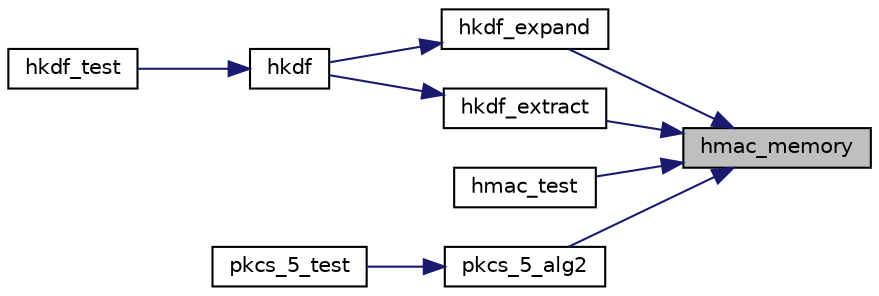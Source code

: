 digraph "hmac_memory"
{
 // LATEX_PDF_SIZE
  edge [fontname="Helvetica",fontsize="10",labelfontname="Helvetica",labelfontsize="10"];
  node [fontname="Helvetica",fontsize="10",shape=record];
  rankdir="RL";
  Node12 [label="hmac_memory",height=0.2,width=0.4,color="black", fillcolor="grey75", style="filled", fontcolor="black",tooltip="HMAC a block of memory to produce the authentication tag."];
  Node12 -> Node13 [dir="back",color="midnightblue",fontsize="10",style="solid",fontname="Helvetica"];
  Node13 [label="hkdf_expand",height=0.2,width=0.4,color="black", fillcolor="white", style="filled",URL="$hkdf_8c.html#a1fa3c2a1e44fc629a059ae5c61cc0197",tooltip=" "];
  Node13 -> Node14 [dir="back",color="midnightblue",fontsize="10",style="solid",fontname="Helvetica"];
  Node14 [label="hkdf",height=0.2,width=0.4,color="black", fillcolor="white", style="filled",URL="$hkdf_8c.html#ac79c8ae04bc15c69e9704277e38d22be",tooltip=" "];
  Node14 -> Node15 [dir="back",color="midnightblue",fontsize="10",style="solid",fontname="Helvetica"];
  Node15 [label="hkdf_test",height=0.2,width=0.4,color="black", fillcolor="white", style="filled",URL="$hkdf__test_8c.html#a373d92dae833619c1fccb018f21357dd",tooltip="LTC_HKDF self-test."];
  Node12 -> Node16 [dir="back",color="midnightblue",fontsize="10",style="solid",fontname="Helvetica"];
  Node16 [label="hkdf_extract",height=0.2,width=0.4,color="black", fillcolor="white", style="filled",URL="$hkdf_8c.html#a6af77e2823d3b6e691098963b07ea26a",tooltip=" "];
  Node16 -> Node14 [dir="back",color="midnightblue",fontsize="10",style="solid",fontname="Helvetica"];
  Node12 -> Node17 [dir="back",color="midnightblue",fontsize="10",style="solid",fontname="Helvetica"];
  Node17 [label="hmac_test",height=0.2,width=0.4,color="black", fillcolor="white", style="filled",URL="$hmac__test_8c.html#af43c4e10ec1984cf428cf69cd3184e53",tooltip="HMAC self-test."];
  Node12 -> Node18 [dir="back",color="midnightblue",fontsize="10",style="solid",fontname="Helvetica"];
  Node18 [label="pkcs_5_alg2",height=0.2,width=0.4,color="black", fillcolor="white", style="filled",URL="$pkcs__5__2_8c.html#a738b05376774b9a5b311a59ec73966f0",tooltip="Execute PKCS #5 v2."];
  Node18 -> Node19 [dir="back",color="midnightblue",fontsize="10",style="solid",fontname="Helvetica"];
  Node19 [label="pkcs_5_test",height=0.2,width=0.4,color="black", fillcolor="white", style="filled",URL="$pkcs__5__test_8c.html#a1a78c0bca3595115dd9272c2026b607e",tooltip="PKCS #5 self-test."];
}
